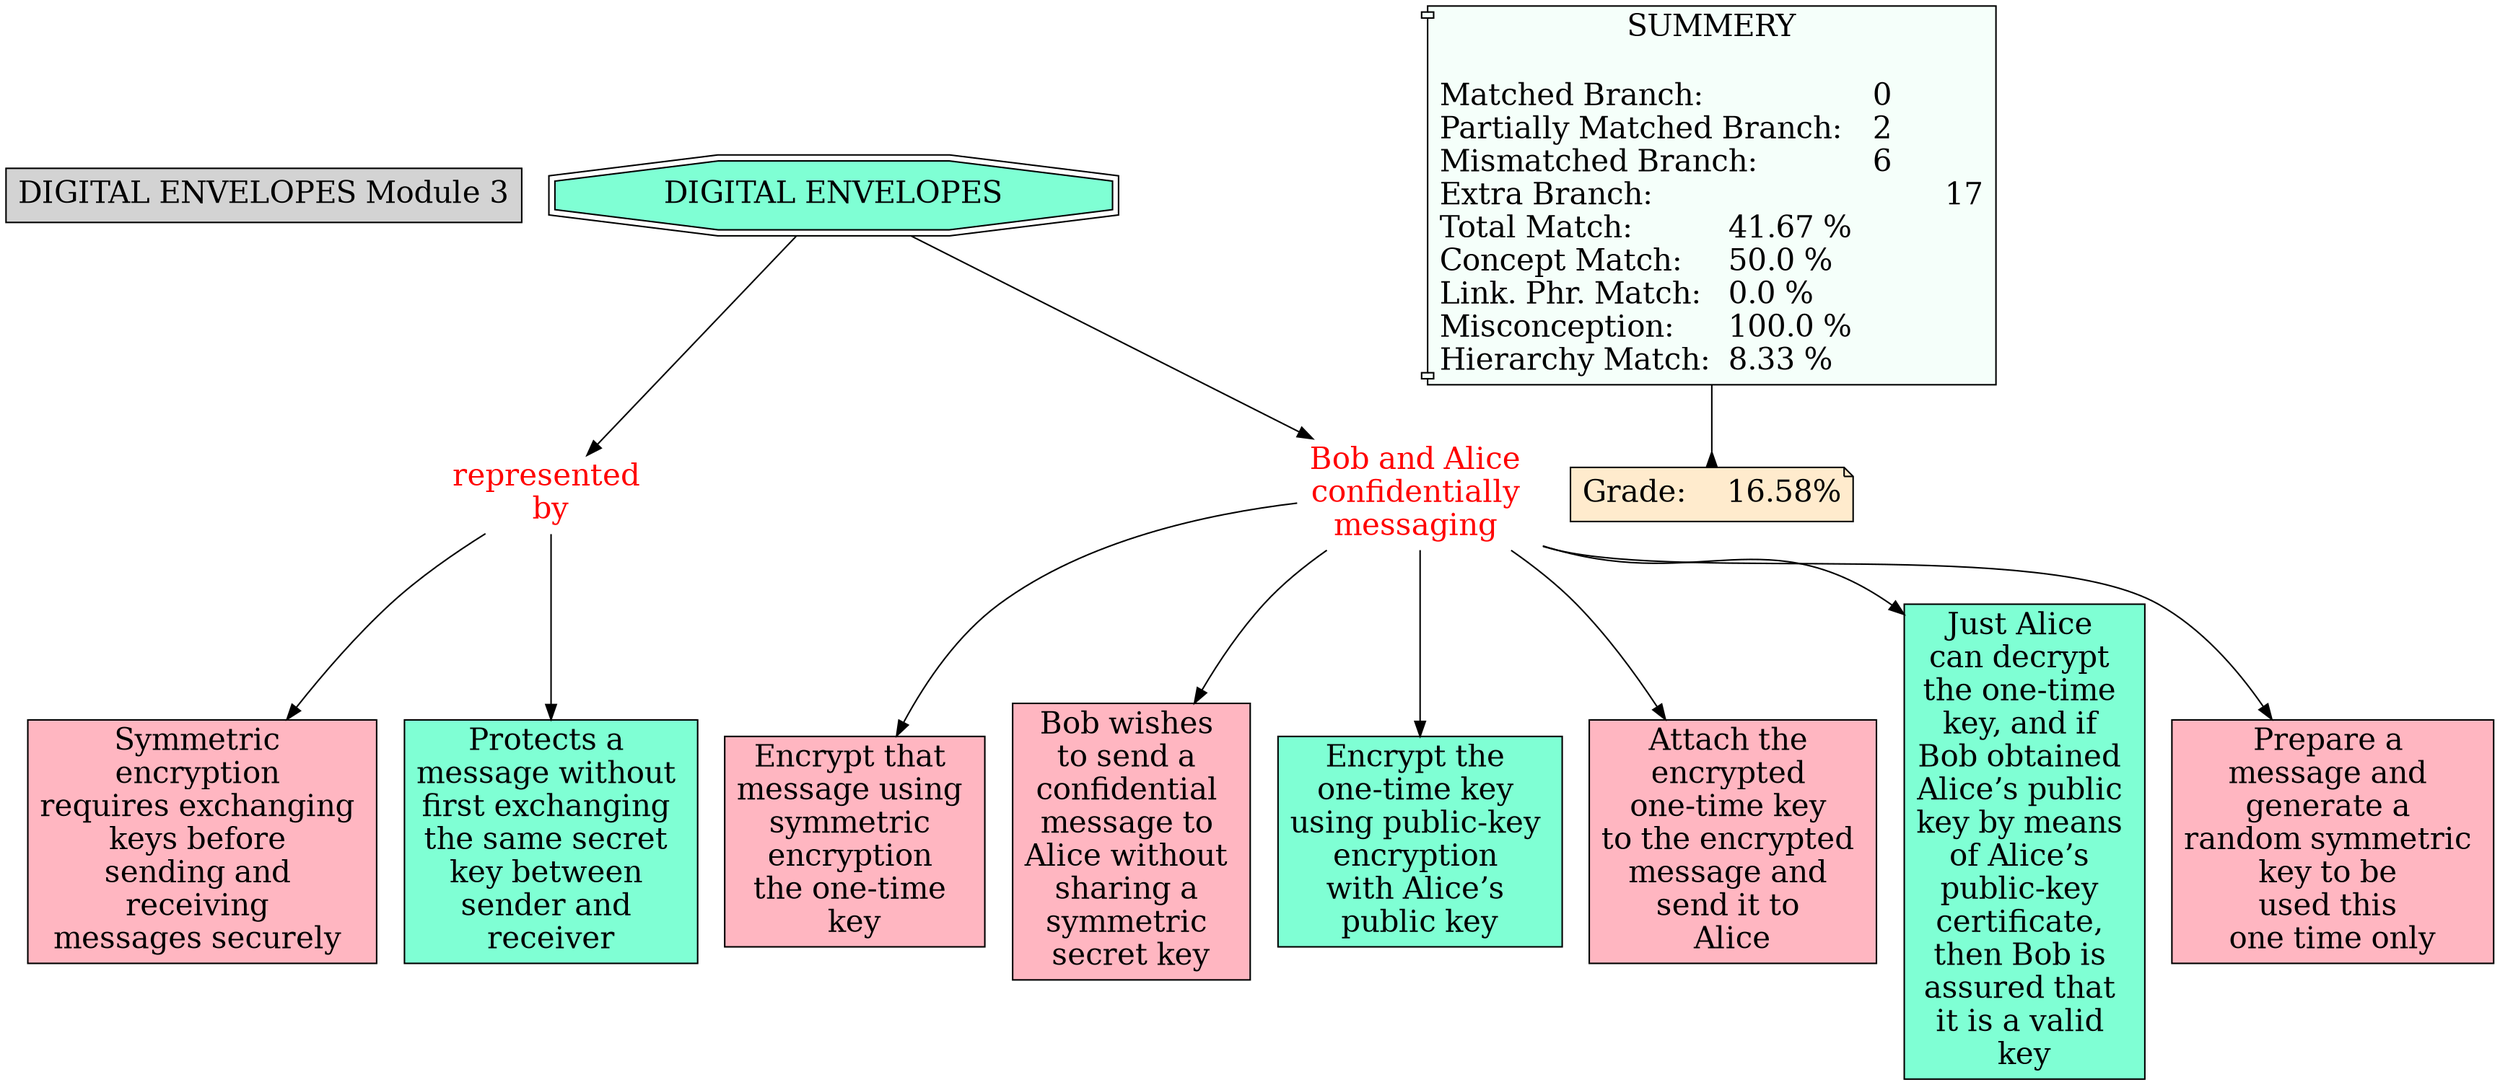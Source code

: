 // The Round Table
digraph {
	"1S6343KZ1-1JBPCW1-1QM6" [label="DIGITAL ENVELOPES Module 3" Gsplines=true fontsize=20 shape=rect style=filled]
	"1S633XRNL-24BW40M-1PDY" [label="represented 
by" Gsplines=true fontcolor=red fontsize=20 shape=none]
	"1S633XRNL-6SW8F9-1PBL" [label="Symmetric 
encryption 
requires exchanging 
keys before 
sending and 
receiving 
messages securely 
" Gsplines=true fillcolor="#FFB6C1" fontsize=20 shape=rect style=filled]
	"1S633XRNL-24BW40M-1PDY" -> "1S633XRNL-6SW8F9-1PBL" [constraint=true]
	"1S633XRNL-24BW40M-1PDY" [label="represented 
by" Gsplines=true fontcolor=red fontsize=20 shape=none]
	"1S633XRNL-22R2SW0-1PBG" [label="Protects a 
message without 
first exchanging 
the same secret 
key between 
sender and 
receiver" Gsplines=true fillcolor=aquamarine fontsize=20 shape=rect style=filled]
	"1S633XRNL-24BW40M-1PDY" -> "1S633XRNL-22R2SW0-1PBG" [constraint=true]
	"1S633XRNL-1F630MC-1PCL" [label="Bob and Alice 
confidentially 
messaging 
" Gsplines=true fontcolor=red fontsize=20 shape=none]
	"1S633XRNL-1GSQYQS-1PBZ" [label="Encrypt that 
message using 
symmetric 
encryption 
the one-time 
key" Gsplines=true fillcolor="#FFB6C1" fontsize=20 shape=rect style=filled]
	"1S633XRNL-1F630MC-1PCL" -> "1S633XRNL-1GSQYQS-1PBZ" [constraint=true]
	"1S633XRNL-1F630MC-1PCL" [label="Bob and Alice 
confidentially 
messaging 
" Gsplines=true fontcolor=red fontsize=20 shape=none]
	"1S633XRNL-TN6C0M-1PBP" [label="Bob wishes 
to send a 
confidential 
message to 
Alice without 
sharing a 
symmetric 
secret key
" Gsplines=true fillcolor="#FFB6C1" fontsize=20 shape=rect style=filled]
	"1S633XRNL-1F630MC-1PCL" -> "1S633XRNL-TN6C0M-1PBP" [constraint=true]
	"1S633XRNL-1F630MC-1PCL" [label="Bob and Alice 
confidentially 
messaging 
" Gsplines=true fontcolor=red fontsize=20 shape=none]
	"1S633XRNL-1RT6Z4N-1PC2" [label="Encrypt the 
one-time key 
using public-key 
encryption 
with Alice’s 
public key
" Gsplines=true fillcolor=aquamarine fontsize=20 shape=rect style=filled]
	"1S633XRNL-1F630MC-1PCL" -> "1S633XRNL-1RT6Z4N-1PC2" [constraint=true]
	"1S633XRNL-1F630MC-1PCL" [label="Bob and Alice 
confidentially 
messaging 
" Gsplines=true fontcolor=red fontsize=20 shape=none]
	"1S633XRNL-9BJ8DG-1PC5" [label="Attach the 
encrypted 
one-time key 
to the encrypted 
message and 
send it to 
Alice" Gsplines=true fillcolor="#FFB6C1" fontsize=20 shape=rect style=filled]
	"1S633XRNL-1F630MC-1PCL" -> "1S633XRNL-9BJ8DG-1PC5" [constraint=true]
	"1S633XRNL-1F630MC-1PCL" [label="Bob and Alice 
confidentially 
messaging 
" Gsplines=true fontcolor=red fontsize=20 shape=none]
	"1S633XRNL-23X5B4K-1PC8" [label="Just Alice 
can decrypt 
the one-time 
key, and if 
Bob obtained 
Alice’s public 
key by means 
of Alice’s 
public-key 
certificate, 
then Bob is 
assured that 
it is a valid 
key" Gsplines=true fillcolor=aquamarine fontsize=20 shape=rect style=filled]
	"1S633XRNL-1F630MC-1PCL" -> "1S633XRNL-23X5B4K-1PC8" [constraint=true]
	"1S633XRNL-1F630MC-1PCL" [label="Bob and Alice 
confidentially 
messaging 
" Gsplines=true fontcolor=red fontsize=20 shape=none]
	"1S633XRNL-1KHTVY0-1PBS" [label="Prepare a 
message and 
generate a 
random symmetric 
key to be 
used this 
one time only
" Gsplines=true fillcolor="#FFB6C1" fontsize=20 shape=rect style=filled]
	"1S633XRNL-1F630MC-1PCL" -> "1S633XRNL-1KHTVY0-1PBS" [constraint=true]
	"1S633XRNL-208NNXF-1PBW" [label="DIGITAL ENVELOPES
" Gsplines=true fillcolor=aquamarine fontsize=20 shape=doubleoctagon style=filled]
	"1S633XRNL-24BW40M-1PDY" [label="represented 
by" Gsplines=true fontcolor=red fontsize=20 shape=none]
	"1S633XRNL-208NNXF-1PBW" -> "1S633XRNL-24BW40M-1PDY" [constraint=true]
	"1S633XRNL-208NNXF-1PBW" [label="DIGITAL ENVELOPES
" Gsplines=true fillcolor=aquamarine fontsize=20 shape=doubleoctagon style=filled]
	"1S633XRNL-1F630MC-1PCL" [label="Bob and Alice 
confidentially 
messaging 
" Gsplines=true fontcolor=red fontsize=20 shape=none]
	"1S633XRNL-208NNXF-1PBW" -> "1S633XRNL-1F630MC-1PCL" [constraint=true]
	Stat [label="SUMMERY

Matched Branch:			0\lPartially Matched Branch:	2\lMismatched Branch:		6\lExtra Branch:				17\lTotal Match:		41.67 %\lConcept Match:	50.0 %\lLink. Phr. Match:	0.0 %\lMisconception:	100.0 %\lHierarchy Match:	8.33 %\l" Gsplines=true fillcolor="#F5FFFA" fontsize=20 shape=component style=filled]
	Grade [label="Grade:	16.58%" Gsplines=true fillcolor="#FFEBCD" fontsize=20 shape=note style=filled]
	Stat -> Grade [arrowhead=inv color=black constraint=true]
}
